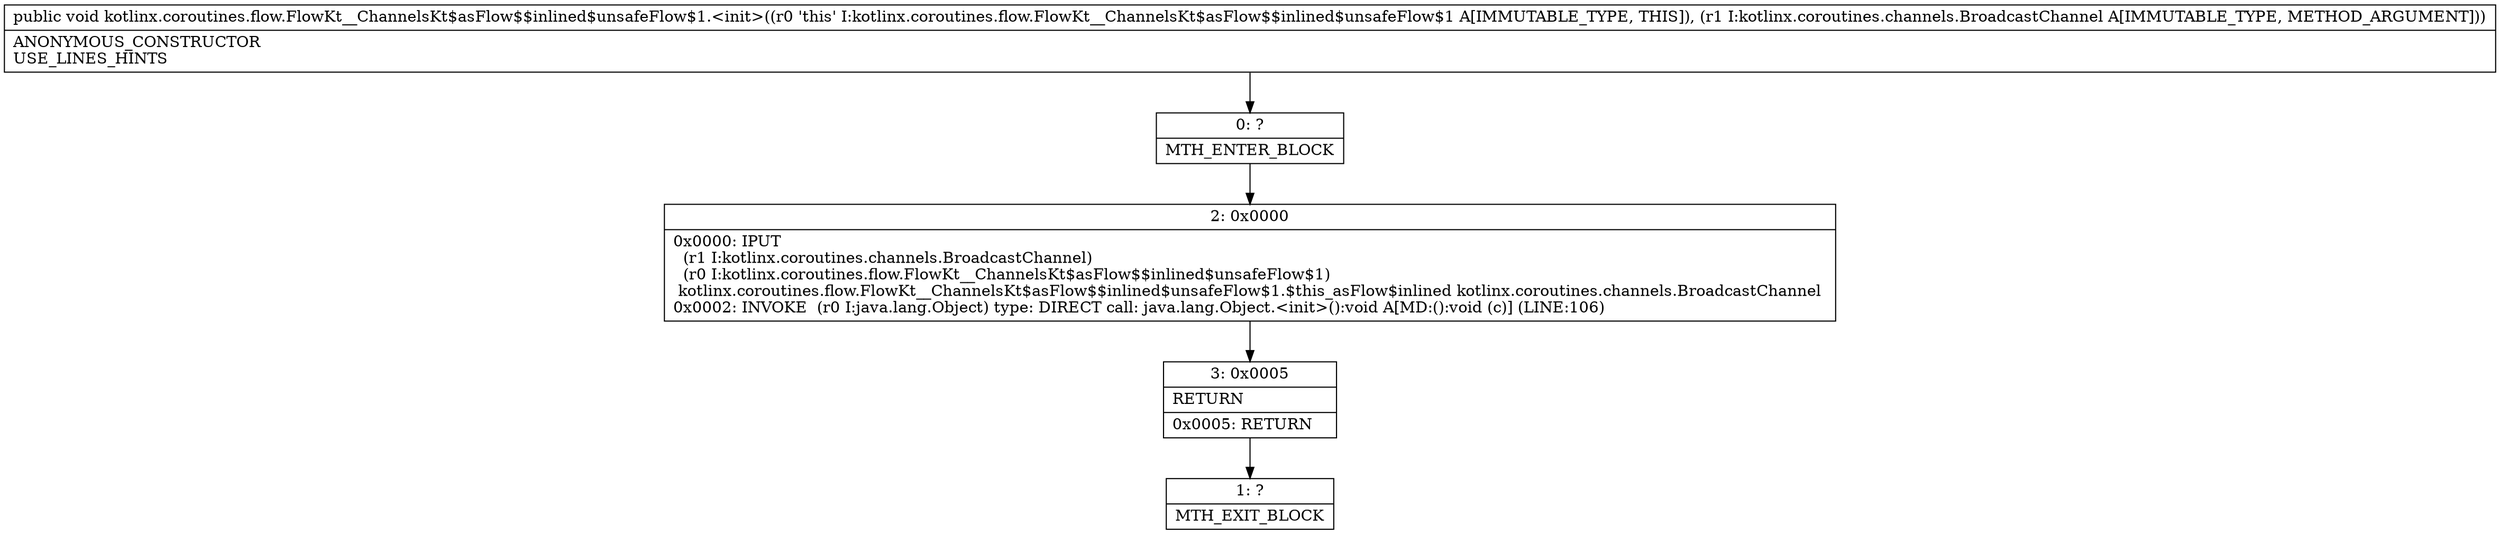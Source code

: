 digraph "CFG forkotlinx.coroutines.flow.FlowKt__ChannelsKt$asFlow$$inlined$unsafeFlow$1.\<init\>(Lkotlinx\/coroutines\/channels\/BroadcastChannel;)V" {
Node_0 [shape=record,label="{0\:\ ?|MTH_ENTER_BLOCK\l}"];
Node_2 [shape=record,label="{2\:\ 0x0000|0x0000: IPUT  \l  (r1 I:kotlinx.coroutines.channels.BroadcastChannel)\l  (r0 I:kotlinx.coroutines.flow.FlowKt__ChannelsKt$asFlow$$inlined$unsafeFlow$1)\l kotlinx.coroutines.flow.FlowKt__ChannelsKt$asFlow$$inlined$unsafeFlow$1.$this_asFlow$inlined kotlinx.coroutines.channels.BroadcastChannel \l0x0002: INVOKE  (r0 I:java.lang.Object) type: DIRECT call: java.lang.Object.\<init\>():void A[MD:():void (c)] (LINE:106)\l}"];
Node_3 [shape=record,label="{3\:\ 0x0005|RETURN\l|0x0005: RETURN   \l}"];
Node_1 [shape=record,label="{1\:\ ?|MTH_EXIT_BLOCK\l}"];
MethodNode[shape=record,label="{public void kotlinx.coroutines.flow.FlowKt__ChannelsKt$asFlow$$inlined$unsafeFlow$1.\<init\>((r0 'this' I:kotlinx.coroutines.flow.FlowKt__ChannelsKt$asFlow$$inlined$unsafeFlow$1 A[IMMUTABLE_TYPE, THIS]), (r1 I:kotlinx.coroutines.channels.BroadcastChannel A[IMMUTABLE_TYPE, METHOD_ARGUMENT]))  | ANONYMOUS_CONSTRUCTOR\lUSE_LINES_HINTS\l}"];
MethodNode -> Node_0;Node_0 -> Node_2;
Node_2 -> Node_3;
Node_3 -> Node_1;
}

